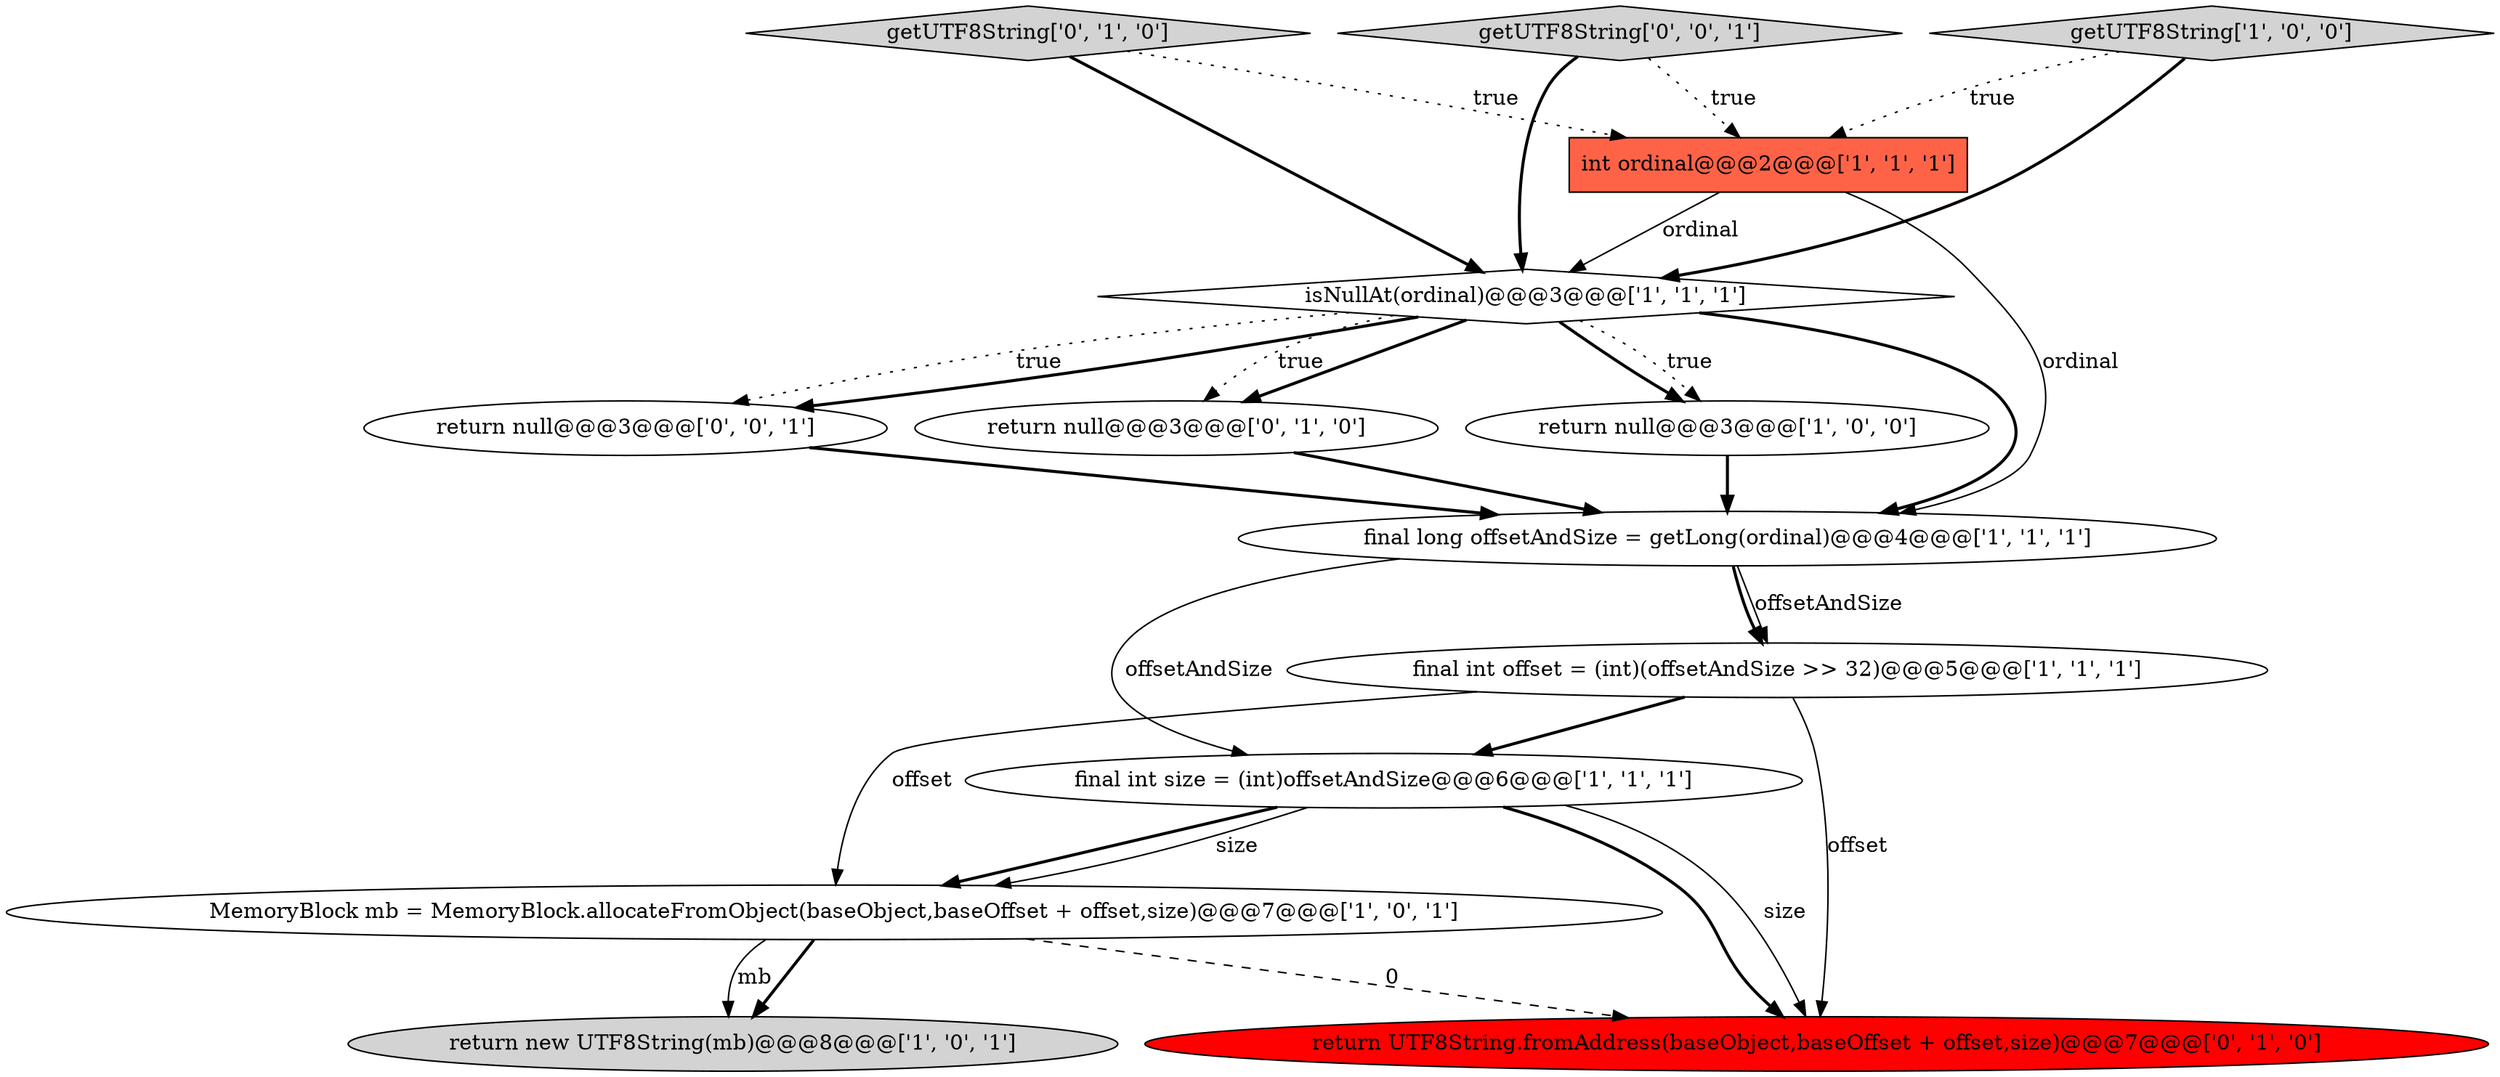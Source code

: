 digraph {
5 [style = filled, label = "final int size = (int)offsetAndSize@@@6@@@['1', '1', '1']", fillcolor = white, shape = ellipse image = "AAA0AAABBB1BBB"];
1 [style = filled, label = "final int offset = (int)(offsetAndSize >> 32)@@@5@@@['1', '1', '1']", fillcolor = white, shape = ellipse image = "AAA0AAABBB1BBB"];
11 [style = filled, label = "getUTF8String['0', '1', '0']", fillcolor = lightgray, shape = diamond image = "AAA0AAABBB2BBB"];
12 [style = filled, label = "return null@@@3@@@['0', '0', '1']", fillcolor = white, shape = ellipse image = "AAA0AAABBB3BBB"];
6 [style = filled, label = "int ordinal@@@2@@@['1', '1', '1']", fillcolor = tomato, shape = box image = "AAA0AAABBB1BBB"];
13 [style = filled, label = "getUTF8String['0', '0', '1']", fillcolor = lightgray, shape = diamond image = "AAA0AAABBB3BBB"];
8 [style = filled, label = "isNullAt(ordinal)@@@3@@@['1', '1', '1']", fillcolor = white, shape = diamond image = "AAA0AAABBB1BBB"];
2 [style = filled, label = "getUTF8String['1', '0', '0']", fillcolor = lightgray, shape = diamond image = "AAA0AAABBB1BBB"];
9 [style = filled, label = "return null@@@3@@@['0', '1', '0']", fillcolor = white, shape = ellipse image = "AAA0AAABBB2BBB"];
7 [style = filled, label = "final long offsetAndSize = getLong(ordinal)@@@4@@@['1', '1', '1']", fillcolor = white, shape = ellipse image = "AAA0AAABBB1BBB"];
0 [style = filled, label = "return new UTF8String(mb)@@@8@@@['1', '0', '1']", fillcolor = lightgray, shape = ellipse image = "AAA0AAABBB1BBB"];
10 [style = filled, label = "return UTF8String.fromAddress(baseObject,baseOffset + offset,size)@@@7@@@['0', '1', '0']", fillcolor = red, shape = ellipse image = "AAA1AAABBB2BBB"];
4 [style = filled, label = "MemoryBlock mb = MemoryBlock.allocateFromObject(baseObject,baseOffset + offset,size)@@@7@@@['1', '0', '1']", fillcolor = white, shape = ellipse image = "AAA0AAABBB1BBB"];
3 [style = filled, label = "return null@@@3@@@['1', '0', '0']", fillcolor = white, shape = ellipse image = "AAA0AAABBB1BBB"];
1->5 [style = bold, label=""];
13->6 [style = dotted, label="true"];
5->10 [style = bold, label=""];
7->1 [style = bold, label=""];
6->7 [style = solid, label="ordinal"];
8->3 [style = bold, label=""];
7->5 [style = solid, label="offsetAndSize"];
6->8 [style = solid, label="ordinal"];
9->7 [style = bold, label=""];
8->3 [style = dotted, label="true"];
12->7 [style = bold, label=""];
8->7 [style = bold, label=""];
4->0 [style = bold, label=""];
1->10 [style = solid, label="offset"];
4->0 [style = solid, label="mb"];
8->12 [style = dotted, label="true"];
7->1 [style = solid, label="offsetAndSize"];
3->7 [style = bold, label=""];
2->6 [style = dotted, label="true"];
11->6 [style = dotted, label="true"];
5->10 [style = solid, label="size"];
5->4 [style = bold, label=""];
8->9 [style = bold, label=""];
8->12 [style = bold, label=""];
11->8 [style = bold, label=""];
1->4 [style = solid, label="offset"];
8->9 [style = dotted, label="true"];
13->8 [style = bold, label=""];
4->10 [style = dashed, label="0"];
5->4 [style = solid, label="size"];
2->8 [style = bold, label=""];
}
